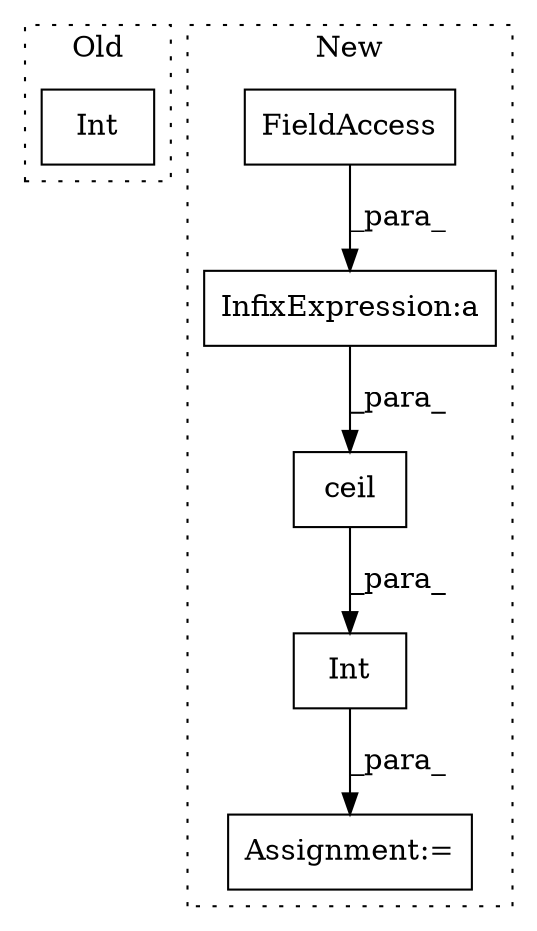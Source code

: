 digraph G {
subgraph cluster0 {
1 [label="Int" a="32" s="1712,1753" l="4,1" shape="box"];
label = "Old";
style="dotted";
}
subgraph cluster1 {
2 [label="ceil" a="32" s="1760,1777" l="5,1" shape="box"];
3 [label="Int" a="32" s="1750,1778" l="4,1" shape="box"];
4 [label="InfixExpression:a" a="27" s="1768" l="3" shape="box"];
5 [label="Assignment:=" a="7" s="1698" l="1" shape="box"];
6 [label="FieldAccess" a="22" s="1771" l="6" shape="box"];
label = "New";
style="dotted";
}
2 -> 3 [label="_para_"];
3 -> 5 [label="_para_"];
4 -> 2 [label="_para_"];
6 -> 4 [label="_para_"];
}